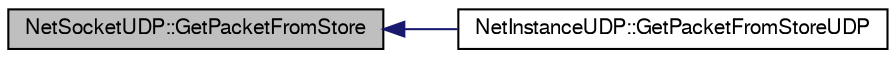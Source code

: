 digraph G
{
  edge [fontname="FreeSans",fontsize="10",labelfontname="FreeSans",labelfontsize="10"];
  node [fontname="FreeSans",fontsize="10",shape=record];
  rankdir=LR;
  Node1 [label="NetSocketUDP::GetPacketFromStore",height=0.2,width=0.4,color="black", fillcolor="grey75", style="filled" fontcolor="black"];
  Node1 -> Node2 [dir=back,color="midnightblue",fontsize="10",style="solid",fontname="FreeSans"];
  Node2 [label="NetInstanceUDP::GetPacketFromStoreUDP",height=0.2,width=0.4,color="black", fillcolor="white", style="filled",URL="$class_net_instance_u_d_p.html#ad5fb0e919e38f01af3097161e56801f1"];
}
